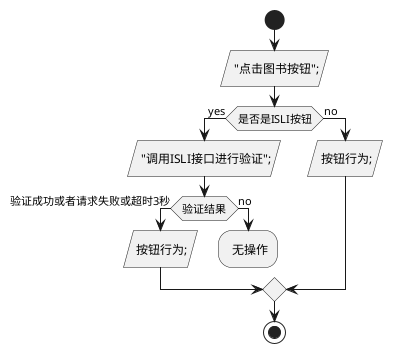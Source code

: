 /*
	MXRISLINetworkManager.m
*/
@startUml
start

: "点击图书按钮";/
If (是否是ISLI按钮) then (yes)
    : "调用ISLI接口进行验证";/
    if (验证结果) then (验证成功或者请求失败或超时3秒)
        : 按钮行为;/
    else (no)
        : 无操作;
        detach
    endif
else (no)
    : 按钮行为;/
endif

stop
@endUml